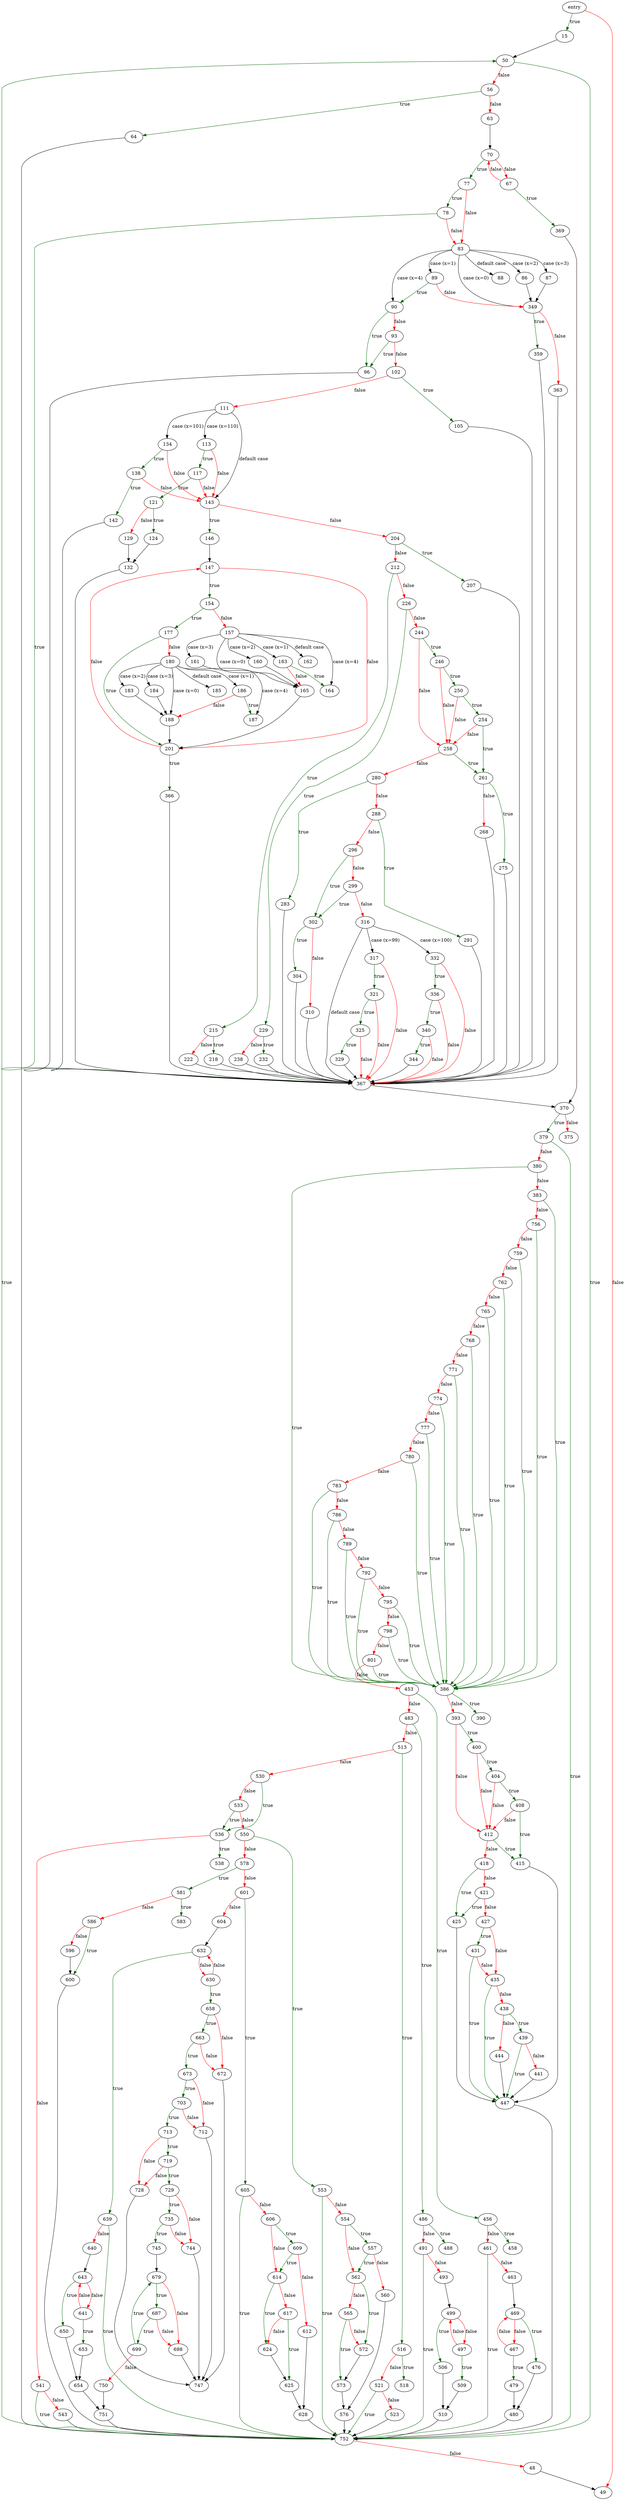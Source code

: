 digraph "apply_settings" {
	// Node definitions.
	7 [label=entry];
	15;
	48;
	49;
	50;
	56;
	63;
	64;
	67;
	70;
	77;
	78;
	83;
	86;
	87;
	88;
	89;
	90;
	93;
	96;
	102;
	105;
	111;
	113;
	117;
	121;
	124;
	129;
	132;
	134;
	138;
	142;
	143;
	146;
	147;
	154;
	157;
	160;
	161;
	162;
	163;
	164;
	165;
	177;
	180;
	183;
	184;
	185;
	186;
	187;
	188;
	201;
	204;
	207;
	212;
	215;
	218;
	222;
	226;
	229;
	232;
	238;
	244;
	246;
	250;
	254;
	258;
	261;
	268;
	275;
	280;
	283;
	288;
	291;
	296;
	299;
	302;
	304;
	310;
	316;
	317;
	321;
	325;
	329;
	332;
	336;
	340;
	344;
	349;
	359;
	363;
	366;
	367;
	369;
	370;
	375;
	379;
	380;
	383;
	386;
	390;
	393;
	400;
	404;
	408;
	412;
	415;
	418;
	421;
	425;
	427;
	431;
	435;
	438;
	439;
	441;
	444;
	447;
	453;
	456;
	458;
	461;
	463;
	467;
	469;
	476;
	479;
	480;
	483;
	486;
	488;
	491;
	493;
	497;
	499;
	506;
	509;
	510;
	513;
	516;
	518;
	521;
	523;
	530;
	533;
	536;
	538;
	541;
	543;
	550;
	553;
	554;
	557;
	560;
	562;
	565;
	572;
	573;
	576;
	578;
	581;
	583;
	586;
	596;
	600;
	601;
	604;
	605;
	606;
	609;
	612;
	614;
	617;
	624;
	625;
	628;
	630;
	632;
	639;
	640;
	641;
	643;
	650;
	653;
	654;
	658;
	663;
	672;
	673;
	679;
	687;
	698;
	699;
	703;
	712;
	713;
	719;
	728;
	729;
	735;
	744;
	745;
	747;
	750;
	751;
	752;
	756;
	759;
	762;
	765;
	768;
	771;
	774;
	777;
	780;
	783;
	786;
	789;
	792;
	795;
	798;
	801;

	// Edge definitions.
	7 -> 15 [
		color=darkgreen
		label=true
	];
	7 -> 49 [
		color=red
		label=false
	];
	15 -> 50;
	48 -> 49;
	50 -> 56 [
		color=red
		label=false
	];
	50 -> 752 [
		color=darkgreen
		label=true
	];
	56 -> 63 [
		color=red
		label=false
	];
	56 -> 64 [
		color=darkgreen
		label=true
	];
	63 -> 70;
	64 -> 752;
	67 -> 70 [
		color=red
		label=false
	];
	67 -> 369 [
		color=darkgreen
		label=true
	];
	70 -> 67 [
		color=red
		label=false
	];
	70 -> 77 [
		color=darkgreen
		label=true
	];
	77 -> 78 [
		color=darkgreen
		label=true
	];
	77 -> 83 [
		color=red
		label=false
	];
	78 -> 83 [
		color=red
		label=false
	];
	78 -> 367 [
		color=darkgreen
		label=true
	];
	83 -> 86 [label="case (x=2)"];
	83 -> 87 [label="case (x=3)"];
	83 -> 88 [label="default case"];
	83 -> 89 [label="case (x=1)"];
	83 -> 90 [label="case (x=4)"];
	83 -> 349 [label="case (x=0)"];
	86 -> 349;
	87 -> 349;
	89 -> 90 [
		color=darkgreen
		label=true
	];
	89 -> 349 [
		color=red
		label=false
	];
	90 -> 93 [
		color=red
		label=false
	];
	90 -> 96 [
		color=darkgreen
		label=true
	];
	93 -> 96 [
		color=darkgreen
		label=true
	];
	93 -> 102 [
		color=red
		label=false
	];
	96 -> 367;
	102 -> 105 [
		color=darkgreen
		label=true
	];
	102 -> 111 [
		color=red
		label=false
	];
	105 -> 367;
	111 -> 113 [label="case (x=110)"];
	111 -> 134 [label="case (x=101)"];
	111 -> 143 [label="default case"];
	113 -> 117 [
		color=darkgreen
		label=true
	];
	113 -> 143 [
		color=red
		label=false
	];
	117 -> 121 [
		color=darkgreen
		label=true
	];
	117 -> 143 [
		color=red
		label=false
	];
	121 -> 124 [
		color=darkgreen
		label=true
	];
	121 -> 129 [
		color=red
		label=false
	];
	124 -> 132;
	129 -> 132;
	132 -> 367;
	134 -> 138 [
		color=darkgreen
		label=true
	];
	134 -> 143 [
		color=red
		label=false
	];
	138 -> 142 [
		color=darkgreen
		label=true
	];
	138 -> 143 [
		color=red
		label=false
	];
	142 -> 367;
	143 -> 146 [
		color=darkgreen
		label=true
	];
	143 -> 204 [
		color=red
		label=false
	];
	146 -> 147;
	147 -> 154 [
		color=darkgreen
		label=true
	];
	147 -> 201 [
		color=red
		label=false
	];
	154 -> 157 [
		color=red
		label=false
	];
	154 -> 177 [
		color=darkgreen
		label=true
	];
	157 -> 160 [label="case (x=2)"];
	157 -> 161 [label="case (x=3)"];
	157 -> 162 [label="default case"];
	157 -> 163 [label="case (x=1)"];
	157 -> 164 [label="case (x=4)"];
	157 -> 165 [label="case (x=0)"];
	160 -> 165;
	161 -> 165;
	163 -> 164 [
		color=darkgreen
		label=true
	];
	163 -> 165 [
		color=red
		label=false
	];
	165 -> 201;
	177 -> 180 [
		color=red
		label=false
	];
	177 -> 201 [
		color=darkgreen
		label=true
	];
	180 -> 183 [label="case (x=2)"];
	180 -> 184 [label="case (x=3)"];
	180 -> 185 [label="default case"];
	180 -> 186 [label="case (x=1)"];
	180 -> 187 [label="case (x=4)"];
	180 -> 188 [label="case (x=0)"];
	183 -> 188;
	184 -> 188;
	186 -> 187 [
		color=darkgreen
		label=true
	];
	186 -> 188 [
		color=red
		label=false
	];
	188 -> 201;
	201 -> 147 [
		color=red
		label=false
	];
	201 -> 366 [
		color=darkgreen
		label=true
	];
	204 -> 207 [
		color=darkgreen
		label=true
	];
	204 -> 212 [
		color=red
		label=false
	];
	207 -> 367;
	212 -> 215 [
		color=darkgreen
		label=true
	];
	212 -> 226 [
		color=red
		label=false
	];
	215 -> 218 [
		color=darkgreen
		label=true
	];
	215 -> 222 [
		color=red
		label=false
	];
	218 -> 367;
	222 -> 367;
	226 -> 229 [
		color=darkgreen
		label=true
	];
	226 -> 244 [
		color=red
		label=false
	];
	229 -> 232 [
		color=darkgreen
		label=true
	];
	229 -> 238 [
		color=red
		label=false
	];
	232 -> 367;
	238 -> 367;
	244 -> 246 [
		color=darkgreen
		label=true
	];
	244 -> 258 [
		color=red
		label=false
	];
	246 -> 250 [
		color=darkgreen
		label=true
	];
	246 -> 258 [
		color=red
		label=false
	];
	250 -> 254 [
		color=darkgreen
		label=true
	];
	250 -> 258 [
		color=red
		label=false
	];
	254 -> 258 [
		color=red
		label=false
	];
	254 -> 261 [
		color=darkgreen
		label=true
	];
	258 -> 261 [
		color=darkgreen
		label=true
	];
	258 -> 280 [
		color=red
		label=false
	];
	261 -> 268 [
		color=red
		label=false
	];
	261 -> 275 [
		color=darkgreen
		label=true
	];
	268 -> 367;
	275 -> 367;
	280 -> 283 [
		color=darkgreen
		label=true
	];
	280 -> 288 [
		color=red
		label=false
	];
	283 -> 367;
	288 -> 291 [
		color=darkgreen
		label=true
	];
	288 -> 296 [
		color=red
		label=false
	];
	291 -> 367;
	296 -> 299 [
		color=red
		label=false
	];
	296 -> 302 [
		color=darkgreen
		label=true
	];
	299 -> 302 [
		color=darkgreen
		label=true
	];
	299 -> 316 [
		color=red
		label=false
	];
	302 -> 304 [
		color=darkgreen
		label=true
	];
	302 -> 310 [
		color=red
		label=false
	];
	304 -> 367;
	310 -> 367;
	316 -> 317 [label="case (x=99)"];
	316 -> 332 [label="case (x=100)"];
	316 -> 367 [label="default case"];
	317 -> 321 [
		color=darkgreen
		label=true
	];
	317 -> 367 [
		color=red
		label=false
	];
	321 -> 325 [
		color=darkgreen
		label=true
	];
	321 -> 367 [
		color=red
		label=false
	];
	325 -> 329 [
		color=darkgreen
		label=true
	];
	325 -> 367 [
		color=red
		label=false
	];
	329 -> 367;
	332 -> 336 [
		color=darkgreen
		label=true
	];
	332 -> 367 [
		color=red
		label=false
	];
	336 -> 340 [
		color=darkgreen
		label=true
	];
	336 -> 367 [
		color=red
		label=false
	];
	340 -> 344 [
		color=darkgreen
		label=true
	];
	340 -> 367 [
		color=red
		label=false
	];
	344 -> 367;
	349 -> 359 [
		color=darkgreen
		label=true
	];
	349 -> 363 [
		color=red
		label=false
	];
	359 -> 367;
	363 -> 367;
	366 -> 367;
	367 -> 370;
	369 -> 370;
	370 -> 375 [
		color=red
		label=false
	];
	370 -> 379 [
		color=darkgreen
		label=true
	];
	379 -> 380 [
		color=red
		label=false
	];
	379 -> 752 [
		color=darkgreen
		label=true
	];
	380 -> 383 [
		color=red
		label=false
	];
	380 -> 386 [
		color=darkgreen
		label=true
	];
	383 -> 386 [
		color=darkgreen
		label=true
	];
	383 -> 756 [
		color=red
		label=false
	];
	386 -> 390 [
		color=darkgreen
		label=true
	];
	386 -> 393 [
		color=red
		label=false
	];
	393 -> 400 [
		color=darkgreen
		label=true
	];
	393 -> 412 [
		color=red
		label=false
	];
	400 -> 404 [
		color=darkgreen
		label=true
	];
	400 -> 412 [
		color=red
		label=false
	];
	404 -> 408 [
		color=darkgreen
		label=true
	];
	404 -> 412 [
		color=red
		label=false
	];
	408 -> 412 [
		color=red
		label=false
	];
	408 -> 415 [
		color=darkgreen
		label=true
	];
	412 -> 415 [
		color=darkgreen
		label=true
	];
	412 -> 418 [
		color=red
		label=false
	];
	415 -> 447;
	418 -> 421 [
		color=red
		label=false
	];
	418 -> 425 [
		color=darkgreen
		label=true
	];
	421 -> 425 [
		color=darkgreen
		label=true
	];
	421 -> 427 [
		color=red
		label=false
	];
	425 -> 447;
	427 -> 431 [
		color=darkgreen
		label=true
	];
	427 -> 435 [
		color=red
		label=false
	];
	431 -> 435 [
		color=red
		label=false
	];
	431 -> 447 [
		color=darkgreen
		label=true
	];
	435 -> 438 [
		color=red
		label=false
	];
	435 -> 447 [
		color=darkgreen
		label=true
	];
	438 -> 439 [
		color=darkgreen
		label=true
	];
	438 -> 444 [
		color=red
		label=false
	];
	439 -> 441 [
		color=red
		label=false
	];
	439 -> 447 [
		color=darkgreen
		label=true
	];
	441 -> 447;
	444 -> 447;
	447 -> 752;
	453 -> 456 [
		color=darkgreen
		label=true
	];
	453 -> 483 [
		color=red
		label=false
	];
	456 -> 458 [
		color=darkgreen
		label=true
	];
	456 -> 461 [
		color=red
		label=false
	];
	461 -> 463 [
		color=red
		label=false
	];
	461 -> 752 [
		color=darkgreen
		label=true
	];
	463 -> 469;
	467 -> 469 [
		color=red
		label=false
	];
	467 -> 479 [
		color=darkgreen
		label=true
	];
	469 -> 467 [
		color=red
		label=false
	];
	469 -> 476 [
		color=darkgreen
		label=true
	];
	476 -> 480;
	479 -> 480;
	480 -> 752;
	483 -> 486 [
		color=darkgreen
		label=true
	];
	483 -> 513 [
		color=red
		label=false
	];
	486 -> 488 [
		color=darkgreen
		label=true
	];
	486 -> 491 [
		color=red
		label=false
	];
	491 -> 493 [
		color=red
		label=false
	];
	491 -> 752 [
		color=darkgreen
		label=true
	];
	493 -> 499;
	497 -> 499 [
		color=red
		label=false
	];
	497 -> 509 [
		color=darkgreen
		label=true
	];
	499 -> 497 [
		color=red
		label=false
	];
	499 -> 506 [
		color=darkgreen
		label=true
	];
	506 -> 510;
	509 -> 510;
	510 -> 752;
	513 -> 516 [
		color=darkgreen
		label=true
	];
	513 -> 530 [
		color=red
		label=false
	];
	516 -> 518 [
		color=darkgreen
		label=true
	];
	516 -> 521 [
		color=red
		label=false
	];
	521 -> 523 [
		color=red
		label=false
	];
	521 -> 752 [
		color=darkgreen
		label=true
	];
	523 -> 752;
	530 -> 533 [
		color=red
		label=false
	];
	530 -> 536 [
		color=darkgreen
		label=true
	];
	533 -> 536 [
		color=darkgreen
		label=true
	];
	533 -> 550 [
		color=red
		label=false
	];
	536 -> 538 [
		color=darkgreen
		label=true
	];
	536 -> 541 [
		color=red
		label=false
	];
	541 -> 543 [
		color=red
		label=false
	];
	541 -> 752 [
		color=darkgreen
		label=true
	];
	543 -> 752;
	550 -> 553 [
		color=darkgreen
		label=true
	];
	550 -> 578 [
		color=red
		label=false
	];
	553 -> 554 [
		color=red
		label=false
	];
	553 -> 752 [
		color=darkgreen
		label=true
	];
	554 -> 557 [
		color=darkgreen
		label=true
	];
	554 -> 562 [
		color=red
		label=false
	];
	557 -> 560 [
		color=red
		label=false
	];
	557 -> 562 [
		color=darkgreen
		label=true
	];
	560 -> 576;
	562 -> 565 [
		color=red
		label=false
	];
	562 -> 572 [
		color=darkgreen
		label=true
	];
	565 -> 572 [
		color=red
		label=false
	];
	565 -> 573 [
		color=darkgreen
		label=true
	];
	572 -> 573;
	573 -> 576;
	576 -> 752;
	578 -> 581 [
		color=darkgreen
		label=true
	];
	578 -> 601 [
		color=red
		label=false
	];
	581 -> 583 [
		color=darkgreen
		label=true
	];
	581 -> 586 [
		color=red
		label=false
	];
	586 -> 596 [
		color=red
		label=false
	];
	586 -> 600 [
		color=darkgreen
		label=true
	];
	596 -> 600;
	600 -> 752;
	601 -> 604 [
		color=red
		label=false
	];
	601 -> 605 [
		color=darkgreen
		label=true
	];
	604 -> 632;
	605 -> 606 [
		color=red
		label=false
	];
	605 -> 752 [
		color=darkgreen
		label=true
	];
	606 -> 609 [
		color=darkgreen
		label=true
	];
	606 -> 614 [
		color=red
		label=false
	];
	609 -> 612 [
		color=red
		label=false
	];
	609 -> 614 [
		color=darkgreen
		label=true
	];
	612 -> 628;
	614 -> 617 [
		color=red
		label=false
	];
	614 -> 624 [
		color=darkgreen
		label=true
	];
	617 -> 624 [
		color=red
		label=false
	];
	617 -> 625 [
		color=darkgreen
		label=true
	];
	624 -> 625;
	625 -> 628;
	628 -> 752;
	630 -> 632 [
		color=red
		label=false
	];
	630 -> 658 [
		color=darkgreen
		label=true
	];
	632 -> 630 [
		color=red
		label=false
	];
	632 -> 639 [
		color=darkgreen
		label=true
	];
	639 -> 640 [
		color=red
		label=false
	];
	639 -> 752 [
		color=darkgreen
		label=true
	];
	640 -> 643;
	641 -> 643 [
		color=red
		label=false
	];
	641 -> 653 [
		color=darkgreen
		label=true
	];
	643 -> 641 [
		color=red
		label=false
	];
	643 -> 650 [
		color=darkgreen
		label=true
	];
	650 -> 654;
	653 -> 654;
	654 -> 751;
	658 -> 663 [
		color=darkgreen
		label=true
	];
	658 -> 672 [
		color=red
		label=false
	];
	663 -> 672 [
		color=red
		label=false
	];
	663 -> 673 [
		color=darkgreen
		label=true
	];
	672 -> 747;
	673 -> 703 [
		color=darkgreen
		label=true
	];
	673 -> 712 [
		color=red
		label=false
	];
	679 -> 687 [
		color=darkgreen
		label=true
	];
	679 -> 698 [
		color=red
		label=false
	];
	687 -> 698 [
		color=red
		label=false
	];
	687 -> 699 [
		color=darkgreen
		label=true
	];
	698 -> 747;
	699 -> 679 [
		color=darkgreen
		label=true
	];
	699 -> 750 [
		color=red
		label=false
	];
	703 -> 712 [
		color=red
		label=false
	];
	703 -> 713 [
		color=darkgreen
		label=true
	];
	712 -> 747;
	713 -> 719 [
		color=darkgreen
		label=true
	];
	713 -> 728 [
		color=red
		label=false
	];
	719 -> 728 [
		color=red
		label=false
	];
	719 -> 729 [
		color=darkgreen
		label=true
	];
	728 -> 747;
	729 -> 735 [
		color=darkgreen
		label=true
	];
	729 -> 744 [
		color=red
		label=false
	];
	735 -> 744 [
		color=red
		label=false
	];
	735 -> 745 [
		color=darkgreen
		label=true
	];
	744 -> 747;
	745 -> 679;
	750 -> 751;
	751 -> 752;
	752 -> 48 [
		color=red
		label=false
	];
	752 -> 50 [
		color=darkgreen
		label=true
	];
	756 -> 386 [
		color=darkgreen
		label=true
	];
	756 -> 759 [
		color=red
		label=false
	];
	759 -> 386 [
		color=darkgreen
		label=true
	];
	759 -> 762 [
		color=red
		label=false
	];
	762 -> 386 [
		color=darkgreen
		label=true
	];
	762 -> 765 [
		color=red
		label=false
	];
	765 -> 386 [
		color=darkgreen
		label=true
	];
	765 -> 768 [
		color=red
		label=false
	];
	768 -> 386 [
		color=darkgreen
		label=true
	];
	768 -> 771 [
		color=red
		label=false
	];
	771 -> 386 [
		color=darkgreen
		label=true
	];
	771 -> 774 [
		color=red
		label=false
	];
	774 -> 386 [
		color=darkgreen
		label=true
	];
	774 -> 777 [
		color=red
		label=false
	];
	777 -> 386 [
		color=darkgreen
		label=true
	];
	777 -> 780 [
		color=red
		label=false
	];
	780 -> 386 [
		color=darkgreen
		label=true
	];
	780 -> 783 [
		color=red
		label=false
	];
	783 -> 386 [
		color=darkgreen
		label=true
	];
	783 -> 786 [
		color=red
		label=false
	];
	786 -> 386 [
		color=darkgreen
		label=true
	];
	786 -> 789 [
		color=red
		label=false
	];
	789 -> 386 [
		color=darkgreen
		label=true
	];
	789 -> 792 [
		color=red
		label=false
	];
	792 -> 386 [
		color=darkgreen
		label=true
	];
	792 -> 795 [
		color=red
		label=false
	];
	795 -> 386 [
		color=darkgreen
		label=true
	];
	795 -> 798 [
		color=red
		label=false
	];
	798 -> 386 [
		color=darkgreen
		label=true
	];
	798 -> 801 [
		color=red
		label=false
	];
	801 -> 386 [
		color=darkgreen
		label=true
	];
	801 -> 453 [
		color=red
		label=false
	];
}